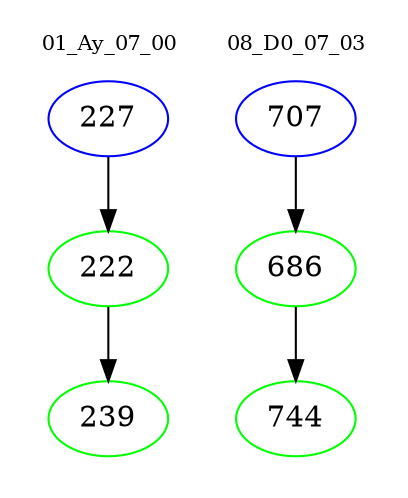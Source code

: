 digraph{
subgraph cluster_0 {
color = white
label = "01_Ay_07_00";
fontsize=10;
T0_227 [label="227", color="blue"]
T0_227 -> T0_222 [color="black"]
T0_222 [label="222", color="green"]
T0_222 -> T0_239 [color="black"]
T0_239 [label="239", color="green"]
}
subgraph cluster_1 {
color = white
label = "08_D0_07_03";
fontsize=10;
T1_707 [label="707", color="blue"]
T1_707 -> T1_686 [color="black"]
T1_686 [label="686", color="green"]
T1_686 -> T1_744 [color="black"]
T1_744 [label="744", color="green"]
}
}
